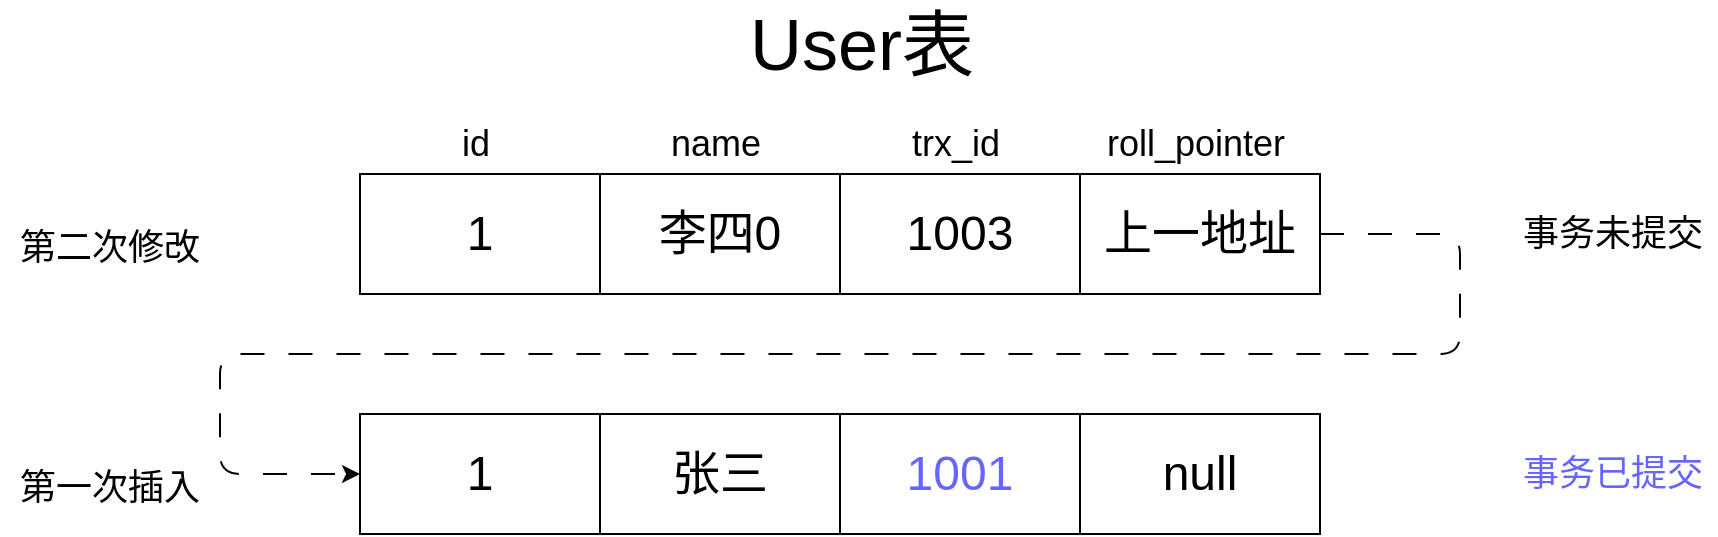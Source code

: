 <mxfile>
    <diagram id="abLrTeT4Zs4_mOs3DVsZ" name="第 1 页">
        <mxGraphModel dx="978" dy="692" grid="1" gridSize="10" guides="1" tooltips="1" connect="1" arrows="1" fold="1" page="1" pageScale="1" pageWidth="827" pageHeight="1169" math="0" shadow="0">
            <root>
                <mxCell id="0"/>
                <mxCell id="1" parent="0"/>
                <mxCell id="15" value="&lt;span style=&quot;font-size: 24px;&quot;&gt;1&lt;/span&gt;" style="rounded=0;whiteSpace=wrap;html=1;" parent="1" vertex="1">
                    <mxGeometry x="192" y="450" width="120" height="60" as="geometry"/>
                </mxCell>
                <mxCell id="16" value="&lt;span style=&quot;font-size: 24px;&quot;&gt;李四0&lt;/span&gt;" style="rounded=0;whiteSpace=wrap;html=1;" parent="1" vertex="1">
                    <mxGeometry x="312" y="450" width="120" height="60" as="geometry"/>
                </mxCell>
                <mxCell id="17" value="&lt;span style=&quot;font-size: 24px;&quot;&gt;1003&lt;/span&gt;" style="rounded=0;whiteSpace=wrap;html=1;" parent="1" vertex="1">
                    <mxGeometry x="432" y="450" width="120" height="60" as="geometry"/>
                </mxCell>
                <mxCell id="36" style="edgeStyle=none;html=1;exitX=1;exitY=0.5;exitDx=0;exitDy=0;entryX=0;entryY=0.5;entryDx=0;entryDy=0;dashed=1;dashPattern=12 12;fontSize=18;" parent="1" source="18" target="19" edge="1">
                    <mxGeometry relative="1" as="geometry">
                        <Array as="points">
                            <mxPoint x="742" y="480"/>
                            <mxPoint x="742" y="540"/>
                            <mxPoint x="122" y="540"/>
                            <mxPoint x="122" y="600"/>
                        </Array>
                    </mxGeometry>
                </mxCell>
                <mxCell id="18" value="&lt;span style=&quot;font-size: 24px;&quot;&gt;上一地址&lt;/span&gt;" style="rounded=0;whiteSpace=wrap;html=1;" parent="1" vertex="1">
                    <mxGeometry x="552" y="450" width="120" height="60" as="geometry"/>
                </mxCell>
                <mxCell id="19" value="&lt;span style=&quot;font-size: 24px;&quot;&gt;1&lt;/span&gt;" style="rounded=0;whiteSpace=wrap;html=1;" parent="1" vertex="1">
                    <mxGeometry x="192" y="570" width="120" height="60" as="geometry"/>
                </mxCell>
                <mxCell id="20" value="&lt;span style=&quot;font-size: 24px;&quot;&gt;张三&lt;/span&gt;" style="rounded=0;whiteSpace=wrap;html=1;" parent="1" vertex="1">
                    <mxGeometry x="312" y="570" width="120" height="60" as="geometry"/>
                </mxCell>
                <mxCell id="21" value="&lt;span style=&quot;font-size: 24px;&quot;&gt;&lt;font color=&quot;#6666ff&quot;&gt;1001&lt;/font&gt;&lt;/span&gt;" style="rounded=0;whiteSpace=wrap;html=1;" parent="1" vertex="1">
                    <mxGeometry x="432" y="570" width="120" height="60" as="geometry"/>
                </mxCell>
                <mxCell id="22" value="&lt;span style=&quot;font-size: 24px;&quot;&gt;null&lt;/span&gt;" style="rounded=0;whiteSpace=wrap;html=1;" parent="1" vertex="1">
                    <mxGeometry x="552" y="570" width="120" height="60" as="geometry"/>
                </mxCell>
                <mxCell id="37" value="&lt;font style=&quot;font-size: 36px;&quot;&gt;User表&lt;/font&gt;" style="text;html=1;strokeColor=none;fillColor=none;align=center;verticalAlign=middle;whiteSpace=wrap;rounded=0;fontSize=18;" parent="1" vertex="1">
                    <mxGeometry x="370" y="370" width="146" height="30" as="geometry"/>
                </mxCell>
                <mxCell id="38" value="&lt;font style=&quot;font-size: 18px;&quot;&gt;第一次插入&lt;/font&gt;" style="text;html=1;strokeColor=none;fillColor=none;align=center;verticalAlign=middle;whiteSpace=wrap;rounded=0;fontSize=36;" parent="1" vertex="1">
                    <mxGeometry x="12" y="585" width="110" height="30" as="geometry"/>
                </mxCell>
                <mxCell id="39" value="&lt;font style=&quot;font-size: 18px;&quot;&gt;第二次修改&lt;/font&gt;" style="text;html=1;strokeColor=none;fillColor=none;align=center;verticalAlign=middle;whiteSpace=wrap;rounded=0;fontSize=36;" parent="1" vertex="1">
                    <mxGeometry x="12" y="465" width="110" height="30" as="geometry"/>
                </mxCell>
                <mxCell id="47" value="&lt;font style=&quot;font-size: 18px;&quot;&gt;事务未提交&lt;/font&gt;" style="text;html=1;strokeColor=none;fillColor=none;align=center;verticalAlign=middle;whiteSpace=wrap;rounded=0;" parent="1" vertex="1">
                    <mxGeometry x="767" y="465" width="103" height="30" as="geometry"/>
                </mxCell>
                <mxCell id="48" value="&lt;font style=&quot;font-size: 18px;&quot;&gt;事务已提交&lt;/font&gt;" style="text;html=1;strokeColor=none;fillColor=none;align=center;verticalAlign=middle;whiteSpace=wrap;rounded=0;fontColor=#6666FF;" parent="1" vertex="1">
                    <mxGeometry x="767" y="585" width="103" height="30" as="geometry"/>
                </mxCell>
                <mxCell id="57" value="&lt;font style=&quot;font-size: 18px;&quot;&gt;id&lt;/font&gt;" style="text;html=1;strokeColor=none;fillColor=none;align=center;verticalAlign=middle;whiteSpace=wrap;rounded=0;" vertex="1" parent="1">
                    <mxGeometry x="220" y="420" width="60" height="30" as="geometry"/>
                </mxCell>
                <mxCell id="58" value="&lt;font style=&quot;font-size: 18px;&quot;&gt;name&lt;br&gt;&lt;/font&gt;" style="text;html=1;strokeColor=none;fillColor=none;align=center;verticalAlign=middle;whiteSpace=wrap;rounded=0;" vertex="1" parent="1">
                    <mxGeometry x="340" y="420" width="60" height="30" as="geometry"/>
                </mxCell>
                <mxCell id="59" value="&lt;font style=&quot;font-size: 18px;&quot;&gt;trx_id&lt;br&gt;&lt;/font&gt;" style="text;html=1;strokeColor=none;fillColor=none;align=center;verticalAlign=middle;whiteSpace=wrap;rounded=0;" vertex="1" parent="1">
                    <mxGeometry x="460" y="420" width="60" height="30" as="geometry"/>
                </mxCell>
                <mxCell id="60" value="&lt;font style=&quot;font-size: 18px;&quot;&gt;roll_pointer&lt;br&gt;&lt;/font&gt;" style="text;html=1;strokeColor=none;fillColor=none;align=center;verticalAlign=middle;whiteSpace=wrap;rounded=0;" vertex="1" parent="1">
                    <mxGeometry x="560" y="420" width="100" height="30" as="geometry"/>
                </mxCell>
            </root>
        </mxGraphModel>
    </diagram>
</mxfile>
